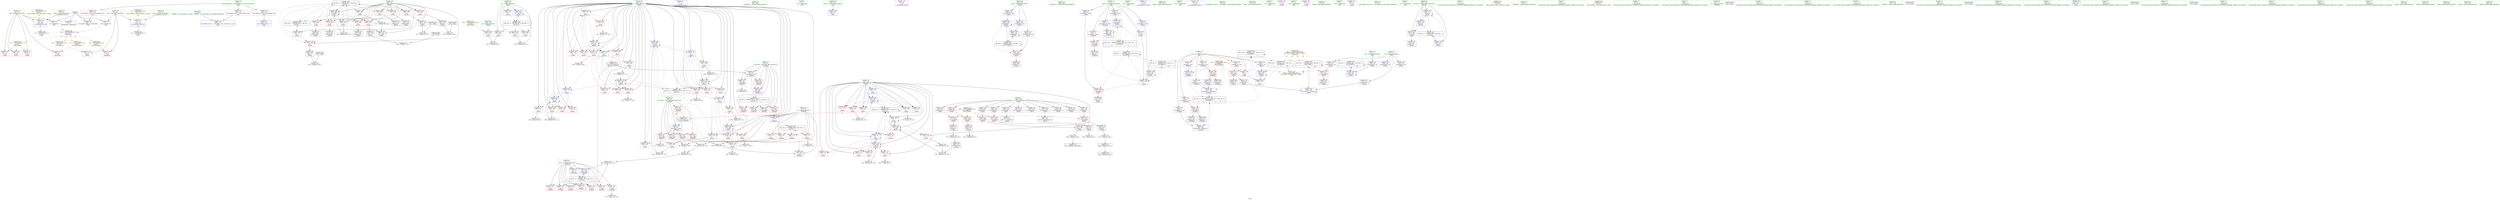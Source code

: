 digraph "SVFG" {
	label="SVFG";

	Node0x5637931618a0 [shape=record,color=grey,label="{NodeID: 0\nNullPtr}"];
	Node0x5637931618a0 -> Node0x56379317dbf0[style=solid];
	Node0x5637931618a0 -> Node0x563793181290[style=solid];
	Node0x5637931618a0 -> Node0x563793181390[style=solid];
	Node0x5637931618a0 -> Node0x563793181690[style=solid];
	Node0x563793192ad0 [shape=record,color=grey,label="{NodeID: 360\n312 = cmp(309, 311, )\n}"];
	Node0x56379318bc80 [shape=record,color=blue,label="{NodeID: 277\n160\<--440\nw\<--inc119\n_Z4initv\n}"];
	Node0x56379318bc80 -> Node0x5637931ac2c0[style=dashed];
	Node0x56379317f960 [shape=record,color=red,label="{NodeID: 194\n288\<--156\n\<--j\n_Z4initv\n}"];
	Node0x56379317cb30 [shape=record,color=purple,label="{NodeID: 111\n41\<--17\n\<--.str\n__cxx_global_var_init\n}"];
	Node0x563793168650 [shape=record,color=green,label="{NodeID: 28\n14\<--16\nfin\<--fin_field_insensitive\nGlob }"];
	Node0x563793168650 -> Node0x563793182820[style=solid];
	Node0x563793168650 -> Node0x5637931828f0[style=solid];
	Node0x563793168650 -> Node0x5637931829c0[style=solid];
	Node0x563793168650 -> Node0x563793182a90[style=solid];
	Node0x563793168650 -> Node0x563793181290[style=solid];
	Node0x563793168650 -> Node0x563793189690[style=solid];
	Node0x563793181020 [shape=record,color=red,label="{NodeID: 222\n377\<--376\n\<--arrayidx87\n_Z4initv\n}"];
	Node0x563793181020 -> Node0x56379317f070[style=solid];
	Node0x563793182b60 [shape=record,color=red,label="{NodeID: 139\n431\<--21\n\<--fout\n_Z4initv\n}"];
	Node0x56379317d620 [shape=record,color=green,label="{NodeID: 56\n461\<--462\n_Z4workv\<--_Z4workv_field_insensitive\n}"];
	Node0x563793190250 [shape=record,color=grey,label="{NodeID: 333\n99 = Binary(97, 98, )\n}"];
	Node0x563793190250 -> Node0x563793190b50[style=solid];
	Node0x56379318a690 [shape=record,color=blue,label="{NodeID: 250\n156\<--171\nj\<--\n_Z4initv\n}"];
	Node0x56379318a690 -> Node0x563793184d80[style=dashed];
	Node0x56379318a690 -> Node0x563793184e50[style=dashed];
	Node0x56379318a690 -> Node0x563793184f20[style=dashed];
	Node0x56379318a690 -> Node0x563793184ff0[style=dashed];
	Node0x56379318a690 -> Node0x5637931850c0[style=dashed];
	Node0x56379318a690 -> Node0x56379318a830[style=dashed];
	Node0x56379318a690 -> Node0x56379318a900[style=dashed];
	Node0x563793184220 [shape=record,color=red,label="{NodeID: 167\n176\<--154\n\<--i\n_Z4initv\n}"];
	Node0x56379317ee00 [shape=record,color=black,label="{NodeID: 84\n364\<--363\nidxprom80\<--\n_Z4initv\n}"];
	Node0x563793166310 [shape=record,color=green,label="{NodeID: 1\n17\<--1\n.str\<--dummyObj\nGlob }"];
	Node0x563793192c50 [shape=record,color=grey,label="{NodeID: 361\n354 = cmp(351, 353, )\n}"];
	Node0x56379318bd50 [shape=record,color=blue,label="{NodeID: 278\n480\<--297\nretval\<--\nmain\n}"];
	Node0x56379317fa30 [shape=record,color=red,label="{NodeID: 195\n292\<--156\n\<--j\n_Z4initv\n}"];
	Node0x56379317fa30 -> Node0x5637931906d0[style=solid];
	Node0x56379317cc00 [shape=record,color=purple,label="{NodeID: 112\n42\<--19\n\<--.str.1\n__cxx_global_var_init\n}"];
	Node0x563793168750 [shape=record,color=green,label="{NodeID: 29\n21\<--22\nfout\<--fout_field_insensitive\nGlob }"];
	Node0x563793168750 -> Node0x563793182b60[style=solid];
	Node0x563793168750 -> Node0x563793182c30[style=solid];
	Node0x563793168750 -> Node0x563793181390[style=solid];
	Node0x563793168750 -> Node0x563793189720[style=solid];
	Node0x5637931810f0 [shape=record,color=red,label="{NodeID: 223\n405\<--404\n\<--arrayidx100\n_Z4initv\n}"];
	Node0x5637931810f0 -> Node0x56379317f210[style=solid];
	Node0x563793182c30 [shape=record,color=red,label="{NodeID: 140\n472\<--21\n\<--fout\n_Z6outputv\n}"];
	Node0x56379317d720 [shape=record,color=green,label="{NodeID: 57\n465\<--466\n_Z6outputv\<--_Z6outputv_field_insensitive\n}"];
	Node0x5637931903d0 [shape=record,color=grey,label="{NodeID: 334\n381 = Binary(373, 380, )\n}"];
	Node0x5637931903d0 -> Node0x56379318b460[style=solid];
	Node0x56379318a760 [shape=record,color=blue,label="{NodeID: 251\n214\<--119\narrayidx9\<--\n_Z4initv\n|{<s0>5|<s1>5|<s2>5}}"];
	Node0x56379318a760:s0 -> Node0x563793183ee0[style=dashed,color=red];
	Node0x56379318a760:s1 -> Node0x563793189f40[style=dashed,color=red];
	Node0x56379318a760:s2 -> Node0x5637931aa9c0[style=dashed,color=red];
	Node0x5637931842f0 [shape=record,color=red,label="{NodeID: 168\n217\<--154\n\<--i\n_Z4initv\n|{<s0>5}}"];
	Node0x5637931842f0:s0 -> Node0x5637931cbd40[style=solid,color=red];
	Node0x56379317eed0 [shape=record,color=black,label="{NodeID: 85\n367\<--366\nconv82\<--\n_Z4initv\n}"];
	Node0x56379317eed0 -> Node0x563793191d50[style=solid];
	Node0x5637931663a0 [shape=record,color=green,label="{NodeID: 2\n19\<--1\n.str.1\<--dummyObj\nGlob }"];
	Node0x563793192dd0 [shape=record,color=grey,label="{NodeID: 362\n345 = cmp(342, 344, )\n}"];
	Node0x56379317fb00 [shape=record,color=red,label="{NodeID: 196\n394\<--156\n\<--j\n_Z4initv\n}"];
	Node0x56379317fb00 -> Node0x563793190fd0[style=solid];
	Node0x56379317ccd0 [shape=record,color=purple,label="{NodeID: 113\n55\<--23\n\<--.str.3\n__cxx_global_var_init.2\n}"];
	Node0x563793168850 [shape=record,color=green,label="{NodeID: 30\n33\<--37\nllvm.global_ctors\<--llvm.global_ctors_field_insensitive\nGlob }"];
	Node0x563793168850 -> Node0x5637931819c0[style=solid];
	Node0x563793168850 -> Node0x563793181ac0[style=solid];
	Node0x563793168850 -> Node0x563793181bc0[style=solid];
	Node0x5637931811c0 [shape=record,color=red,label="{NodeID: 224\n412\<--411\n\<--arrayidx104\n_Z4initv\n}"];
	Node0x5637931811c0 -> Node0x56379317f2e0[style=solid];
	Node0x563793182d00 [shape=record,color=red,label="{NodeID: 141\n84\<--66\n\<--num.addr\n_Z5diguill\n}"];
	Node0x563793182d00 -> Node0x5637931921d0[style=solid];
	Node0x56379317d820 [shape=record,color=green,label="{NodeID: 58\n470\<--471\nfclose\<--fclose_field_insensitive\n}"];
	Node0x563793190550 [shape=record,color=grey,label="{NodeID: 335\n379 = Binary(378, 320, )\n}"];
	Node0x563793190550 -> Node0x56379317f140[style=solid];
	Node0x56379318a830 [shape=record,color=blue,label="{NodeID: 252\n156\<--222\nj\<--inc11\n_Z4initv\n}"];
	Node0x56379318a830 -> Node0x563793184d80[style=dashed];
	Node0x56379318a830 -> Node0x563793184e50[style=dashed];
	Node0x56379318a830 -> Node0x563793184f20[style=dashed];
	Node0x56379318a830 -> Node0x563793184ff0[style=dashed];
	Node0x56379318a830 -> Node0x5637931850c0[style=dashed];
	Node0x56379318a830 -> Node0x56379318a830[style=dashed];
	Node0x56379318a830 -> Node0x56379318a900[style=dashed];
	Node0x5637931843c0 [shape=record,color=red,label="{NodeID: 169\n234\<--154\n\<--i\n_Z4initv\n}"];
	Node0x56379317efa0 [shape=record,color=black,label="{NodeID: 86\n375\<--374\nidxprom86\<--\n_Z4initv\n}"];
	Node0x563793167330 [shape=record,color=green,label="{NodeID: 3\n23\<--1\n.str.3\<--dummyObj\nGlob }"];
	Node0x56379317fbd0 [shape=record,color=red,label="{NodeID: 197\n410\<--156\n\<--j\n_Z4initv\n}"];
	Node0x56379317cda0 [shape=record,color=purple,label="{NodeID: 114\n56\<--25\n\<--.str.4\n__cxx_global_var_init.2\n}"];
	Node0x563793168950 [shape=record,color=green,label="{NodeID: 31\n38\<--39\n__cxx_global_var_init\<--__cxx_global_var_init_field_insensitive\n}"];
	Node0x563793181290 [shape=record,color=blue, style = dotted,label="{NodeID: 225\n14\<--3\nfin\<--dummyVal\nGlob }"];
	Node0x563793181290 -> Node0x5637931b1440[style=dashed];
	Node0x563793182dd0 [shape=record,color=red,label="{NodeID: 142\n88\<--66\n\<--num.addr\n_Z5diguill\n}"];
	Node0x563793182dd0 -> Node0x563793189a60[style=solid];
	Node0x56379317d920 [shape=record,color=green,label="{NodeID: 59\n477\<--478\nmain\<--main_field_insensitive\n}"];
	Node0x5637931906d0 [shape=record,color=grey,label="{NodeID: 336\n293 = Binary(292, 114, )\n}"];
	Node0x5637931906d0 -> Node0x56379318b120[style=solid];
	Node0x56379318a900 [shape=record,color=blue,label="{NodeID: 253\n156\<--114\nj\<--\n_Z4initv\n}"];
	Node0x56379318a900 -> Node0x563793185190[style=dashed];
	Node0x56379318a900 -> Node0x563793185260[style=dashed];
	Node0x56379318a900 -> Node0x563793185330[style=dashed];
	Node0x56379318a900 -> Node0x563793185400[style=dashed];
	Node0x56379318a900 -> Node0x56379318a1b0[style=dashed];
	Node0x56379318a900 -> Node0x56379318aaa0[style=dashed];
	Node0x56379318a900 -> Node0x5637931abdc0[style=dashed];
	Node0x563793184490 [shape=record,color=red,label="{NodeID: 170\n246\<--154\n\<--i\n_Z4initv\n}"];
	Node0x563793184490 -> Node0x56379318fdd0[style=solid];
	Node0x56379317f070 [shape=record,color=black,label="{NodeID: 87\n378\<--377\nconv88\<--\n_Z4initv\n}"];
	Node0x56379317f070 -> Node0x563793190550[style=solid];
	Node0x5637931673f0 [shape=record,color=green,label="{NodeID: 4\n25\<--1\n.str.4\<--dummyObj\nGlob }"];
	Node0x56379317fca0 [shape=record,color=red,label="{NodeID: 198\n427\<--156\n\<--j\n_Z4initv\n}"];
	Node0x56379317fca0 -> Node0x56379318f350[style=solid];
	Node0x56379317ce70 [shape=record,color=purple,label="{NodeID: 115\n177\<--27\n\<--.str.5\n_Z4initv\n}"];
	Node0x563793168a50 [shape=record,color=green,label="{NodeID: 32\n43\<--44\ncall\<--call_field_insensitive\n__cxx_global_var_init\n}"];
	Node0x563793168a50 -> Node0x563793189690[style=solid];
	Node0x563793181390 [shape=record,color=blue, style = dotted,label="{NodeID: 226\n21\<--3\nfout\<--dummyVal\nGlob }"];
	Node0x563793181390 -> Node0x5637931b1440[style=dashed];
	Node0x563793182ea0 [shape=record,color=red,label="{NodeID: 143\n91\<--66\n\<--num.addr\n_Z5diguill\n}"];
	Node0x563793182ea0 -> Node0x563793189b30[style=solid];
	Node0x56379317da20 [shape=record,color=green,label="{NodeID: 60\n480\<--481\nretval\<--retval_field_insensitive\nmain\n}"];
	Node0x56379317da20 -> Node0x56379318bd50[style=solid];
	Node0x5637931b0c80 [shape=record,color=yellow,style=double,label="{NodeID: 420\n38V_1 = ENCHI(MR_38V_0)\npts\{1630000 \}\nFun[_Z4initv]}"];
	Node0x5637931b0c80 -> Node0x563793180ce0[style=dashed];
	Node0x5637931b0c80 -> Node0x563793180db0[style=dashed];
	Node0x5637931b0c80 -> Node0x563793180e80[style=dashed];
	Node0x5637931b0c80 -> Node0x563793180f50[style=dashed];
	Node0x5637931b0c80 -> Node0x563793181020[style=dashed];
	Node0x563793190850 [shape=record,color=grey,label="{NodeID: 337\n109 = Binary(108, 107, )\n}"];
	Node0x563793190850 -> Node0x563793189cd0[style=solid];
	Node0x56379318a9d0 [shape=record,color=blue,label="{NodeID: 254\n237\<--238\narrayidx19\<--frombool\n_Z4initv\n}"];
	Node0x56379318a9d0 -> Node0x56379318a9d0[style=dashed];
	Node0x56379318a9d0 -> Node0x5637931a52c0[style=dashed];
	Node0x563793184560 [shape=record,color=red,label="{NodeID: 171\n372\<--154\n\<--i\n_Z4initv\n}"];
	Node0x563793184560 -> Node0x563793190e50[style=solid];
	Node0x56379317f140 [shape=record,color=black,label="{NodeID: 88\n380\<--379\nconv89\<--sub\n_Z4initv\n}"];
	Node0x56379317f140 -> Node0x5637931903d0[style=solid];
	Node0x563793167b50 [shape=record,color=green,label="{NodeID: 5\n27\<--1\n.str.5\<--dummyObj\nGlob }"];
	Node0x56379317fd70 [shape=record,color=red,label="{NodeID: 199\n433\<--156\n\<--j\n_Z4initv\n}"];
	Node0x563793181820 [shape=record,color=purple,label="{NodeID: 116\n251\<--29\n\<--.str.6\n_Z4initv\n}"];
	Node0x563793168b20 [shape=record,color=green,label="{NodeID: 33\n45\<--46\nfopen\<--fopen_field_insensitive\n}"];
	Node0x563793181490 [shape=record,color=blue,label="{NodeID: 227\n492\<--34\nllvm.global_ctors_0\<--\nGlob }"];
	Node0x563793182f70 [shape=record,color=red,label="{NodeID: 144\n116\<--66\n\<--num.addr\n_Z5diguill\n}"];
	Node0x56379317daf0 [shape=record,color=green,label="{NodeID: 61\n35\<--487\n_GLOBAL__sub_I_newman_0_1.cpp\<--_GLOBAL__sub_I_newman_0_1.cpp_field_insensitive\n}"];
	Node0x56379317daf0 -> Node0x563793181590[style=solid];
	Node0x5637931909d0 [shape=record,color=grey,label="{NodeID: 338\n105 = Binary(104, 103, )\n}"];
	Node0x5637931909d0 -> Node0x563793189c00[style=solid];
	Node0x56379318aaa0 [shape=record,color=blue,label="{NodeID: 255\n156\<--242\nj\<--inc21\n_Z4initv\n}"];
	Node0x56379318aaa0 -> Node0x563793185190[style=dashed];
	Node0x56379318aaa0 -> Node0x563793185260[style=dashed];
	Node0x56379318aaa0 -> Node0x563793185330[style=dashed];
	Node0x56379318aaa0 -> Node0x563793185400[style=dashed];
	Node0x56379318aaa0 -> Node0x56379318a1b0[style=dashed];
	Node0x56379318aaa0 -> Node0x56379318aaa0[style=dashed];
	Node0x56379318aaa0 -> Node0x5637931abdc0[style=dashed];
	Node0x563793184630 [shape=record,color=red,label="{NodeID: 172\n387\<--154\n\<--i\n_Z4initv\n}"];
	Node0x56379317f210 [shape=record,color=black,label="{NodeID: 89\n406\<--405\ntobool101\<--\n_Z4initv\n}"];
	Node0x563793167c10 [shape=record,color=green,label="{NodeID: 6\n29\<--1\n.str.6\<--dummyObj\nGlob }"];
	Node0x56379319fdc0 [shape=record,color=black,label="{NodeID: 366\nMR_10V_3 = PHI(MR_10V_4, MR_10V_2, )\npts\{73 \}\n}"];
	Node0x56379319fdc0 -> Node0x5637931835f0[style=dashed];
	Node0x56379319fdc0 -> Node0x5637931836c0[style=dashed];
	Node0x56379319fdc0 -> Node0x563793183790[style=dashed];
	Node0x56379319fdc0 -> Node0x563793183860[style=dashed];
	Node0x56379319fdc0 -> Node0x563793189cd0[style=dashed];
	Node0x56379317fe40 [shape=record,color=red,label="{NodeID: 200\n264\<--158\n\<--k\n_Z4initv\n}"];
	Node0x56379317fe40 -> Node0x563793191bd0[style=solid];
	Node0x5637931818f0 [shape=record,color=purple,label="{NodeID: 117\n434\<--31\n\<--.str.7\n_Z4initv\n}"];
	Node0x563793168c20 [shape=record,color=green,label="{NodeID: 34\n52\<--53\n__cxx_global_var_init.2\<--__cxx_global_var_init.2_field_insensitive\n}"];
	Node0x5637931aa9c0 [shape=record,color=black,label="{NodeID: 394\nMR_14V_2 = PHI(MR_14V_4, MR_14V_1, MR_14V_1, )\npts\{60000 \}\n|{<s0>3|<s1>5}}"];
	Node0x5637931aa9c0:s0 -> Node0x5637931aa9c0[style=dashed,color=blue];
	Node0x5637931aa9c0:s1 -> Node0x563793186980[style=dashed,color=blue];
	Node0x563793181590 [shape=record,color=blue,label="{NodeID: 228\n493\<--35\nllvm.global_ctors_1\<--_GLOBAL__sub_I_newman_0_1.cpp\nGlob }"];
	Node0x563793183040 [shape=record,color=red,label="{NodeID: 145\n130\<--66\n\<--num.addr\n_Z5diguill\n}"];
	Node0x56379317dbf0 [shape=record,color=black,label="{NodeID: 62\n2\<--3\ndummyVal\<--dummyVal\n}"];
	Node0x5637931b0e40 [shape=record,color=yellow,style=double,label="{NodeID: 422\n2V_1 = ENCHI(MR_2V_0)\npts\{16 \}\nFun[_GLOBAL__sub_I_newman_0_1.cpp]|{<s0>19}}"];
	Node0x5637931b0e40:s0 -> Node0x563793189690[style=dashed,color=red];
	Node0x563793190b50 [shape=record,color=grey,label="{NodeID: 339\n103 = Binary(99, 102, )\n}"];
	Node0x563793190b50 -> Node0x5637931909d0[style=solid];
	Node0x56379318ab70 [shape=record,color=blue,label="{NodeID: 256\n154\<--247\ni\<--inc24\n_Z4initv\n}"];
	Node0x56379318ab70 -> Node0x563793184150[style=dashed];
	Node0x56379318ab70 -> Node0x563793184220[style=dashed];
	Node0x56379318ab70 -> Node0x5637931842f0[style=dashed];
	Node0x56379318ab70 -> Node0x5637931843c0[style=dashed];
	Node0x56379318ab70 -> Node0x563793184490[style=dashed];
	Node0x56379318ab70 -> Node0x56379318ab70[style=dashed];
	Node0x56379318ab70 -> Node0x5637931ab8c0[style=dashed];
	Node0x563793184700 [shape=record,color=red,label="{NodeID: 173\n400\<--154\n\<--i\n_Z4initv\n}"];
	Node0x563793184700 -> Node0x5637931912d0[style=solid];
	Node0x56379317f2e0 [shape=record,color=black,label="{NodeID: 90\n413\<--412\ntobool105\<--\n_Z4initv\n}"];
	Node0x563793167cd0 [shape=record,color=green,label="{NodeID: 7\n31\<--1\n.str.7\<--dummyObj\nGlob }"];
	Node0x5637931a02c0 [shape=record,color=black,label="{NodeID: 367\nMR_12V_3 = PHI(MR_12V_4, MR_12V_2, )\npts\{75 \}\n}"];
	Node0x5637931a02c0 -> Node0x563793183930[style=dashed];
	Node0x5637931a02c0 -> Node0x563793183a00[style=dashed];
	Node0x5637931a02c0 -> Node0x563793183ad0[style=dashed];
	Node0x5637931a02c0 -> Node0x563793183ba0[style=dashed];
	Node0x5637931a02c0 -> Node0x563793183c70[style=dashed];
	Node0x5637931a02c0 -> Node0x563793183d40[style=dashed];
	Node0x5637931a02c0 -> Node0x563793183e10[style=dashed];
	Node0x5637931a02c0 -> Node0x563793189c00[style=dashed];
	Node0x56379317ff10 [shape=record,color=red,label="{NodeID: 201\n263\<--160\n\<--w\n_Z4initv\n}"];
	Node0x56379317ff10 -> Node0x563793191bd0[style=solid];
	Node0x5637931819c0 [shape=record,color=purple,label="{NodeID: 118\n492\<--33\nllvm.global_ctors_0\<--llvm.global_ctors\nGlob }"];
	Node0x5637931819c0 -> Node0x563793181490[style=solid];
	Node0x563793168d20 [shape=record,color=green,label="{NodeID: 35\n57\<--58\ncall\<--call_field_insensitive\n__cxx_global_var_init.2\n}"];
	Node0x563793168d20 -> Node0x563793189720[style=solid];
	Node0x5637931aaec0 [shape=record,color=black,label="{NodeID: 395\nMR_16V_3 = PHI(MR_16V_6, MR_16V_2, MR_16V_4, )\npts\{90000 \}\n|{<s0>3|<s1>3|<s2>5}}"];
	Node0x5637931aaec0:s0 -> Node0x563793184080[style=dashed,color=blue];
	Node0x5637931aaec0:s1 -> Node0x56379318a010[style=dashed,color=blue];
	Node0x5637931aaec0:s2 -> Node0x5637931ae5c0[style=dashed,color=blue];
	Node0x563793181690 [shape=record,color=blue, style = dotted,label="{NodeID: 229\n494\<--3\nllvm.global_ctors_2\<--dummyVal\nGlob }"];
	Node0x563793183110 [shape=record,color=red,label="{NodeID: 146\n145\<--66\n\<--num.addr\n_Z5diguill\n}"];
	Node0x56379317dcf0 [shape=record,color=black,label="{NodeID: 63\n124\<--123\ntobool\<--\n_Z5diguill\n}"];
	Node0x5637931b0f50 [shape=record,color=yellow,style=double,label="{NodeID: 423\n4V_1 = ENCHI(MR_4V_0)\npts\{22 \}\nFun[_GLOBAL__sub_I_newman_0_1.cpp]|{<s0>20}}"];
	Node0x5637931b0f50:s0 -> Node0x563793189720[style=dashed,color=red];
	Node0x563793190cd0 [shape=record,color=grey,label="{NodeID: 340\n242 = Binary(241, 114, )\n}"];
	Node0x563793190cd0 -> Node0x56379318aaa0[style=solid];
	Node0x56379318ac40 [shape=record,color=blue,label="{NodeID: 257\n160\<--114\nw\<--\n_Z4initv\n}"];
	Node0x56379318ac40 -> Node0x5637931ac2c0[style=dashed];
	Node0x5637931847d0 [shape=record,color=red,label="{NodeID: 174\n403\<--154\n\<--i\n_Z4initv\n}"];
	Node0x56379317f3b0 [shape=record,color=black,label="{NodeID: 91\n423\<--422\ntobool111\<--\n_Z4initv\n}"];
	Node0x563793167d90 [shape=record,color=green,label="{NodeID: 8\n34\<--1\n\<--dummyObj\nCan only get source location for instruction, argument, global var or function.}"];
	Node0x5637931b3390 [shape=record,color=yellow,style=double,label="{NodeID: 451\nRETMU(4V_2)\npts\{22 \}\nFun[_GLOBAL__sub_I_newman_0_1.cpp]}"];
	Node0x56379317ffe0 [shape=record,color=red,label="{NodeID: 202\n432\<--160\n\<--w\n_Z4initv\n}"];
	Node0x563793181ac0 [shape=record,color=purple,label="{NodeID: 119\n493\<--33\nllvm.global_ctors_1\<--llvm.global_ctors\nGlob }"];
	Node0x563793181ac0 -> Node0x563793181590[style=solid];
	Node0x563793168df0 [shape=record,color=green,label="{NodeID: 36\n61\<--62\n_Z5diguill\<--_Z5diguill_field_insensitive\n}"];
	Node0x5637931b5250 [shape=record,color=yellow,style=double,label="{NodeID: 479\n48V_2 = CSCHI(MR_48V_1)\npts\{60000 90000 110000 130000 \}\nCS[]}"];
	Node0x563793189690 [shape=record,color=blue,label="{NodeID: 230\n14\<--43\nfin\<--call\n__cxx_global_var_init\n|{<s0>19}}"];
	Node0x563793189690:s0 -> Node0x5637931b5440[style=dashed,color=blue];
	Node0x5637931831e0 [shape=record,color=red,label="{NodeID: 147\n80\<--68\n\<--base.addr\n_Z5diguill\n}"];
	Node0x5637931831e0 -> Node0x563793192050[style=solid];
	Node0x56379317ddc0 [shape=record,color=black,label="{NodeID: 64\n129\<--128\ntobool10\<--\n_Z5diguill\n}"];
	Node0x563793190e50 [shape=record,color=grey,label="{NodeID: 341\n373 = Binary(372, 82, )\n}"];
	Node0x563793190e50 -> Node0x5637931903d0[style=solid];
	Node0x56379318ad10 [shape=record,color=blue,label="{NodeID: 258\n156\<--114\nj\<--\n_Z4initv\n}"];
	Node0x56379318ad10 -> Node0x5637931854d0[style=dashed];
	Node0x56379318ad10 -> Node0x5637931855a0[style=dashed];
	Node0x56379318ad10 -> Node0x56379317f7c0[style=dashed];
	Node0x56379318ad10 -> Node0x56379318aeb0[style=dashed];
	Node0x56379318ad10 -> Node0x56379318af80[style=dashed];
	Node0x5637931848a0 [shape=record,color=red,label="{NodeID: 175\n408\<--154\n\<--i\n_Z4initv\n}"];
	Node0x56379317f480 [shape=record,color=purple,label="{NodeID: 92\n122\<--4\narrayidx7\<--done\n_Z5diguill\n}"];
	Node0x56379317f480 -> Node0x563793183ee0[style=solid];
	Node0x563793160960 [shape=record,color=green,label="{NodeID: 9\n79\<--1\n\<--dummyObj\nCan only get source location for instruction, argument, global var or function.}"];
	Node0x5637931b34a0 [shape=record,color=yellow,style=double,label="{NodeID: 452\nRETMU(2V_2)\npts\{16 \}\nFun[_GLOBAL__sub_I_newman_0_1.cpp]}"];
	Node0x5637931a0cc0 [shape=record,color=black,label="{NodeID: 369\nMR_6V_4 = PHI(MR_6V_3, MR_6V_2, MR_6V_2, )\npts\{67 \}\n}"];
	Node0x5637931a0cc0 -> Node0x563793182ea0[style=dashed];
	Node0x5637931a0cc0 -> Node0x563793182f70[style=dashed];
	Node0x5637931a0cc0 -> Node0x563793183040[style=dashed];
	Node0x5637931a0cc0 -> Node0x563793183110[style=dashed];
	Node0x5637931800b0 [shape=record,color=red,label="{NodeID: 203\n439\<--160\n\<--w\n_Z4initv\n}"];
	Node0x5637931800b0 -> Node0x56379318f4d0[style=solid];
	Node0x563793181bc0 [shape=record,color=purple,label="{NodeID: 120\n494\<--33\nllvm.global_ctors_2\<--llvm.global_ctors\nGlob }"];
	Node0x563793181bc0 -> Node0x563793181690[style=solid];
	Node0x563793168ef0 [shape=record,color=green,label="{NodeID: 37\n66\<--67\nnum.addr\<--num.addr_field_insensitive\n_Z5diguill\n}"];
	Node0x563793168ef0 -> Node0x563793182d00[style=solid];
	Node0x563793168ef0 -> Node0x563793182dd0[style=solid];
	Node0x563793168ef0 -> Node0x563793182ea0[style=solid];
	Node0x563793168ef0 -> Node0x563793182f70[style=solid];
	Node0x563793168ef0 -> Node0x563793183040[style=solid];
	Node0x563793168ef0 -> Node0x563793183110[style=solid];
	Node0x563793168ef0 -> Node0x5637931897f0[style=solid];
	Node0x563793168ef0 -> Node0x563793189a60[style=solid];
	Node0x5637931b5440 [shape=record,color=yellow,style=double,label="{NodeID: 480\n2V_2 = CSCHI(MR_2V_1)\npts\{16 \}\nCS[]}"];
	Node0x5637931ab8c0 [shape=record,color=black,label="{NodeID: 397\nMR_20V_5 = PHI(MR_20V_14, MR_20V_3, )\npts\{155 \}\n}"];
	Node0x5637931ab8c0 -> Node0x56379318b390[style=dashed];
	Node0x5637931ab8c0 -> Node0x56379318b940[style=dashed];
	Node0x5637931ab8c0 -> Node0x5637931ab8c0[style=dashed];
	Node0x563793189720 [shape=record,color=blue,label="{NodeID: 231\n21\<--57\nfout\<--call\n__cxx_global_var_init.2\n|{<s0>20}}"];
	Node0x563793189720:s0 -> Node0x5637931b55a0[style=dashed,color=blue];
	Node0x5637931832b0 [shape=record,color=red,label="{NodeID: 148\n98\<--68\n\<--base.addr\n_Z5diguill\n}"];
	Node0x5637931832b0 -> Node0x563793190250[style=solid];
	Node0x56379317de90 [shape=record,color=black,label="{NodeID: 65\n132\<--128\nfrombool\<--\n_Z5diguill\n}"];
	Node0x56379317de90 -> Node0x563793189e70[style=solid];
	Node0x5637931b1140 [shape=record,color=yellow,style=double,label="{NodeID: 425\n2V_1 = ENCHI(MR_2V_0)\npts\{16 \}\nFun[_Z6outputv]}"];
	Node0x5637931b1140 -> Node0x563793182a90[style=dashed];
	Node0x563793190fd0 [shape=record,color=grey,label="{NodeID: 342\n395 = cmp(394, 185, )\n}"];
	Node0x56379318ade0 [shape=record,color=blue,label="{NodeID: 259\n276\<--119\narrayidx36\<--\n_Z4initv\n}"];
	Node0x56379318ade0 -> Node0x56379318ade0[style=dashed];
	Node0x56379318ade0 -> Node0x5637931ad1c0[style=dashed];
	Node0x563793184970 [shape=record,color=red,label="{NodeID: 176\n418\<--154\n\<--i\n_Z4initv\n}"];
	Node0x563793184970 -> Node0x56379318f650[style=solid];
	Node0x56379317f550 [shape=record,color=purple,label="{NodeID: 93\n136\<--4\narrayidx13\<--done\n_Z5diguill\n}"];
	Node0x56379317f550 -> Node0x563793189f40[style=solid];
	Node0x563793160a20 [shape=record,color=green,label="{NodeID: 10\n82\<--1\n\<--dummyObj\nCan only get source location for instruction, argument, global var or function.}"];
	Node0x563793180180 [shape=record,color=red,label="{NodeID: 204\n299\<--166\n\<--p\n_Z4initv\n}"];
	Node0x563793180180 -> Node0x56379317e5e0[style=solid];
	Node0x563793181cc0 [shape=record,color=purple,label="{NodeID: 121\n255\<--162\narraydecay\<--s\n_Z4initv\n}"];
	Node0x563793181cc0 -> Node0x56379317e370[style=solid];
	Node0x563793168fc0 [shape=record,color=green,label="{NodeID: 38\n68\<--69\nbase.addr\<--base.addr_field_insensitive\n_Z5diguill\n}"];
	Node0x563793168fc0 -> Node0x5637931831e0[style=solid];
	Node0x563793168fc0 -> Node0x5637931832b0[style=solid];
	Node0x563793168fc0 -> Node0x563793183380[style=solid];
	Node0x563793168fc0 -> Node0x563793183450[style=solid];
	Node0x563793168fc0 -> Node0x563793183520[style=solid];
	Node0x563793168fc0 -> Node0x5637931898c0[style=solid];
	Node0x5637931b55a0 [shape=record,color=yellow,style=double,label="{NodeID: 481\n4V_2 = CSCHI(MR_4V_1)\npts\{22 \}\nCS[]}"];
	Node0x5637931abdc0 [shape=record,color=black,label="{NodeID: 398\nMR_22V_12 = PHI(MR_22V_20, MR_22V_2, )\npts\{157 \}\n}"];
	Node0x5637931abdc0 -> Node0x56379318ad10[style=dashed];
	Node0x5637931897f0 [shape=record,color=blue,label="{NodeID: 232\n66\<--64\nnum.addr\<--num\n_Z5diguill\n}"];
	Node0x5637931897f0 -> Node0x563793182d00[style=dashed];
	Node0x5637931897f0 -> Node0x563793182dd0[style=dashed];
	Node0x5637931897f0 -> Node0x563793189a60[style=dashed];
	Node0x5637931897f0 -> Node0x5637931a0cc0[style=dashed];
	Node0x563793183380 [shape=record,color=red,label="{NodeID: 149\n101\<--68\n\<--base.addr\n_Z5diguill\n}"];
	Node0x563793183380 -> Node0x5637931900d0[style=solid];
	Node0x56379317df60 [shape=record,color=black,label="{NodeID: 66\n144\<--143\ntobool15\<--\n_Z5diguill\n}"];
	Node0x5637931b1250 [shape=record,color=yellow,style=double,label="{NodeID: 426\n4V_1 = ENCHI(MR_4V_0)\npts\{22 \}\nFun[_Z6outputv]}"];
	Node0x5637931b1250 -> Node0x563793182c30[style=dashed];
	Node0x563793191150 [shape=record,color=grey,label="{NodeID: 343\n206 = cmp(205, 185, )\n}"];
	Node0x56379318aeb0 [shape=record,color=blue,label="{NodeID: 260\n156\<--280\nj\<--inc38\n_Z4initv\n}"];
	Node0x56379318aeb0 -> Node0x5637931854d0[style=dashed];
	Node0x56379318aeb0 -> Node0x5637931855a0[style=dashed];
	Node0x56379318aeb0 -> Node0x56379317f7c0[style=dashed];
	Node0x56379318aeb0 -> Node0x56379318aeb0[style=dashed];
	Node0x56379318aeb0 -> Node0x56379318af80[style=dashed];
	Node0x563793184a40 [shape=record,color=red,label="{NodeID: 177\n183\<--156\n\<--j\n_Z4initv\n}"];
	Node0x563793184a40 -> Node0x563793191a50[style=solid];
	Node0x56379317f620 [shape=record,color=purple,label="{NodeID: 94\n192\<--4\narrayidx4\<--done\n_Z4initv\n}"];
	Node0x56379317f620 -> Node0x56379318a350[style=solid];
	Node0x563793160b20 [shape=record,color=green,label="{NodeID: 11\n86\<--1\n\<--dummyObj\nCan only get source location for instruction, argument, global var or function.}"];
	Node0x563793180250 [shape=record,color=red,label="{NodeID: 205\n308\<--166\n\<--p\n_Z4initv\n}"];
	Node0x563793180250 -> Node0x56379317e6b0[style=solid];
	Node0x563793181d90 [shape=record,color=purple,label="{NodeID: 122\n267\<--162\narraydecay31\<--s\n_Z4initv\n}"];
	Node0x563793181d90 -> Node0x56379317e440[style=solid];
	Node0x563793169090 [shape=record,color=green,label="{NodeID: 39\n70\<--71\ni\<--i_field_insensitive\n_Z5diguill\n}"];
	Node0x5637931cb1c0 [shape=record,color=black,label="{NodeID: 482\n435 = PHI()\n}"];
	Node0x5637931ac2c0 [shape=record,color=black,label="{NodeID: 399\nMR_26V_3 = PHI(MR_26V_4, MR_26V_2, )\npts\{161 \}\n}"];
	Node0x5637931ac2c0 -> Node0x56379317ff10[style=dashed];
	Node0x5637931ac2c0 -> Node0x56379317ffe0[style=dashed];
	Node0x5637931ac2c0 -> Node0x5637931800b0[style=dashed];
	Node0x5637931ac2c0 -> Node0x56379318bc80[style=dashed];
	Node0x5637931898c0 [shape=record,color=blue,label="{NodeID: 233\n68\<--65\nbase.addr\<--base\n_Z5diguill\n}"];
	Node0x5637931898c0 -> Node0x5637931831e0[style=dashed];
	Node0x5637931898c0 -> Node0x5637931832b0[style=dashed];
	Node0x5637931898c0 -> Node0x563793183380[style=dashed];
	Node0x5637931898c0 -> Node0x563793183450[style=dashed];
	Node0x5637931898c0 -> Node0x563793183520[style=dashed];
	Node0x563793183450 [shape=record,color=red,label="{NodeID: 150\n107\<--68\n\<--base.addr\n_Z5diguill\n}"];
	Node0x563793183450 -> Node0x563793190850[style=solid];
	Node0x56379317e030 [shape=record,color=black,label="{NodeID: 67\n147\<--143\nfrombool17\<--\n_Z5diguill\n}"];
	Node0x56379317e030 -> Node0x56379318a010[style=solid];
	Node0x5637931912d0 [shape=record,color=grey,label="{NodeID: 344\n401 = cmp(400, 82, )\n}"];
	Node0x56379318af80 [shape=record,color=blue,label="{NodeID: 261\n156\<--171\nj\<--\n_Z4initv\n}"];
	Node0x56379318af80 -> Node0x56379317f890[style=dashed];
	Node0x56379318af80 -> Node0x56379317f960[style=dashed];
	Node0x56379318af80 -> Node0x56379317fa30[style=dashed];
	Node0x56379318af80 -> Node0x56379318b120[style=dashed];
	Node0x56379318af80 -> Node0x56379318b7a0[style=dashed];
	Node0x563793184b10 [shape=record,color=red,label="{NodeID: 178\n187\<--156\n\<--j\n_Z4initv\n}"];
	Node0x56379317f6f0 [shape=record,color=purple,label="{NodeID: 95\n201\<--4\n\<--done\n_Z4initv\n}"];
	Node0x56379317f6f0 -> Node0x56379318a5c0[style=solid];
	Node0x563793169d00 [shape=record,color=green,label="{NodeID: 12\n114\<--1\n\<--dummyObj\nCan only get source location for instruction, argument, global var or function.}"];
	Node0x563793180320 [shape=record,color=red,label="{NodeID: 206\n314\<--166\n\<--p\n_Z4initv\n}"];
	Node0x563793180320 -> Node0x56379317e780[style=solid];
	Node0x563793181e60 [shape=record,color=purple,label="{NodeID: 123\n301\<--162\narraydecay47\<--s\n_Z4initv\n}"];
	Node0x563793169160 [shape=record,color=green,label="{NodeID: 40\n72\<--73\nj\<--j_field_insensitive\n_Z5diguill\n}"];
	Node0x563793169160 -> Node0x5637931835f0[style=solid];
	Node0x563793169160 -> Node0x5637931836c0[style=solid];
	Node0x563793169160 -> Node0x563793183790[style=solid];
	Node0x563793169160 -> Node0x563793183860[style=solid];
	Node0x563793169160 -> Node0x563793189b30[style=solid];
	Node0x563793169160 -> Node0x563793189cd0[style=solid];
	Node0x5637931cb2c0 [shape=record,color=black,label="{NodeID: 483\n302 = PHI()\n}"];
	Node0x5637931cb2c0 -> Node0x563793192950[style=solid];
	Node0x5637931ac7c0 [shape=record,color=black,label="{NodeID: 400\nMR_28V_2 = PHI(MR_28V_9, MR_28V_1, )\npts\{167 \}\n}"];
	Node0x5637931ac7c0 -> Node0x56379318b1f0[style=dashed];
	Node0x563793189990 [shape=record,color=blue,label="{NodeID: 234\n74\<--79\nnow\<--\n_Z5diguill\n}"];
	Node0x563793189990 -> Node0x5637931a02c0[style=dashed];
	Node0x563793183520 [shape=record,color=red,label="{NodeID: 151\n139\<--68\n\<--base.addr\n_Z5diguill\n|{<s0>3}}"];
	Node0x563793183520:s0 -> Node0x5637931cbd40[style=solid,color=red];
	Node0x56379317e100 [shape=record,color=black,label="{NodeID: 68\n211\<--210\ntobool\<--\n_Z4initv\n}"];
	Node0x5637931b1440 [shape=record,color=yellow,style=double,label="{NodeID: 428\n46V_1 = ENCHI(MR_46V_0)\npts\{16 22 \}\nFun[main]|{<s0>16|<s1>16|<s2>18|<s3>18}}"];
	Node0x5637931b1440:s0 -> Node0x5637931aefc0[style=dashed,color=red];
	Node0x5637931b1440:s1 -> Node0x5637931afae0[style=dashed,color=red];
	Node0x5637931b1440:s2 -> Node0x5637931b1140[style=dashed,color=red];
	Node0x5637931b1440:s3 -> Node0x5637931b1250[style=dashed,color=red];
	Node0x563793191450 [shape=record,color=grey,label="{NodeID: 345\n327 = cmp(326, 328, )\n}"];
	Node0x563793191450 -> Node0x56379318e7d0[style=solid];
	Node0x56379318b050 [shape=record,color=blue,label="{NodeID: 262\n289\<--190\narrayidx43\<--\n_Z4initv\n}"];
	Node0x56379318b050 -> Node0x5637931810f0[style=dashed];
	Node0x56379318b050 -> Node0x56379318b050[style=dashed];
	Node0x56379318b050 -> Node0x56379318b600[style=dashed];
	Node0x56379318b050 -> Node0x5637931ad6c0[style=dashed];
	Node0x563793184be0 [shape=record,color=red,label="{NodeID: 179\n191\<--156\n\<--j\n_Z4initv\n}"];
	Node0x56379317bf00 [shape=record,color=purple,label="{NodeID: 96\n209\<--4\narrayidx8\<--done\n_Z4initv\n}"];
	Node0x56379317bf00 -> Node0x563793180b40[style=solid];
	Node0x563793169e00 [shape=record,color=green,label="{NodeID: 13\n119\<--1\n\<--dummyObj\nCan only get source location for instruction, argument, global var or function.}"];
	Node0x5637931803f0 [shape=record,color=red,label="{NodeID: 207\n322\<--166\n\<--p\n_Z4initv\n}"];
	Node0x5637931803f0 -> Node0x56379317e920[style=solid];
	Node0x563793181f30 [shape=record,color=purple,label="{NodeID: 124\n310\<--162\narraydecay52\<--s\n_Z4initv\n}"];
	Node0x563793169230 [shape=record,color=green,label="{NodeID: 41\n74\<--75\nnow\<--now_field_insensitive\n_Z5diguill\n}"];
	Node0x563793169230 -> Node0x563793183930[style=solid];
	Node0x563793169230 -> Node0x563793183a00[style=solid];
	Node0x563793169230 -> Node0x563793183ad0[style=solid];
	Node0x563793169230 -> Node0x563793183ba0[style=solid];
	Node0x563793169230 -> Node0x563793183c70[style=solid];
	Node0x563793169230 -> Node0x563793183d40[style=solid];
	Node0x563793169230 -> Node0x563793183e10[style=solid];
	Node0x563793169230 -> Node0x563793189990[style=solid];
	Node0x563793169230 -> Node0x563793189c00[style=solid];
	Node0x5637931cb420 [shape=record,color=black,label="{NodeID: 484\n311 = PHI()\n}"];
	Node0x5637931cb420 -> Node0x563793192ad0[style=solid];
	Node0x5637931accc0 [shape=record,color=black,label="{NodeID: 401\nMR_30V_2 = PHI(MR_30V_8, MR_30V_1, )\npts\{169 \}\n}"];
	Node0x5637931accc0 -> Node0x56379318b6d0[style=dashed];
	Node0x563793189a60 [shape=record,color=blue,label="{NodeID: 235\n66\<--88\nnum.addr\<--\n_Z5diguill\n}"];
	Node0x563793189a60 -> Node0x5637931a0cc0[style=dashed];
	Node0x5637931835f0 [shape=record,color=red,label="{NodeID: 152\n94\<--72\n\<--j\n_Z5diguill\n}"];
	Node0x5637931835f0 -> Node0x5637931924d0[style=solid];
	Node0x56379317e1d0 [shape=record,color=black,label="{NodeID: 69\n233\<--232\ntobool17\<--\n_Z4initv\n}"];
	Node0x5637931b1520 [shape=record,color=yellow,style=double,label="{NodeID: 429\n48V_1 = ENCHI(MR_48V_0)\npts\{60000 90000 110000 130000 \}\nFun[main]|{<s0>16|<s1>16|<s2>16|<s3>16}}"];
	Node0x5637931b1520:s0 -> Node0x5637931a48c0[style=dashed,color=red];
	Node0x5637931b1520:s1 -> Node0x5637931a4dc0[style=dashed,color=red];
	Node0x5637931b1520:s2 -> Node0x5637931a52c0[style=dashed,color=red];
	Node0x5637931b1520:s3 -> Node0x5637931ad1c0[style=dashed,color=red];
	Node0x5637931915d0 [shape=record,color=grey,label="{NodeID: 346\n228 = cmp(227, 185, )\n}"];
	Node0x56379318b120 [shape=record,color=blue,label="{NodeID: 263\n156\<--293\nj\<--inc45\n_Z4initv\n}"];
	Node0x56379318b120 -> Node0x56379317f890[style=dashed];
	Node0x56379318b120 -> Node0x56379317f960[style=dashed];
	Node0x56379318b120 -> Node0x56379317fa30[style=dashed];
	Node0x56379318b120 -> Node0x56379318b120[style=dashed];
	Node0x56379318b120 -> Node0x56379318b7a0[style=dashed];
	Node0x563793184cb0 [shape=record,color=red,label="{NodeID: 180\n195\<--156\n\<--j\n_Z4initv\n}"];
	Node0x563793184cb0 -> Node0x56379318f7d0[style=solid];
	Node0x56379317bfd0 [shape=record,color=purple,label="{NodeID: 97\n214\<--4\narrayidx9\<--done\n_Z4initv\n}"];
	Node0x56379317bfd0 -> Node0x56379318a760[style=solid];
	Node0x563793169f00 [shape=record,color=green,label="{NodeID: 14\n171\<--1\n\<--dummyObj\nCan only get source location for instruction, argument, global var or function.}"];
	Node0x5637931804c0 [shape=record,color=red,label="{NodeID: 208\n336\<--166\n\<--p\n_Z4initv\n}"];
	Node0x5637931804c0 -> Node0x56379318f950[style=solid];
	Node0x563793182000 [shape=record,color=purple,label="{NodeID: 125\n316\<--162\narrayidx55\<--s\n_Z4initv\n}"];
	Node0x563793182000 -> Node0x563793180ce0[style=solid];
	Node0x563793169300 [shape=record,color=green,label="{NodeID: 42\n151\<--152\n_Z4initv\<--_Z4initv_field_insensitive\n}"];
	Node0x5637931cb520 [shape=record,color=black,label="{NodeID: 485\n178 = PHI()\n}"];
	Node0x5637931ad1c0 [shape=record,color=black,label="{NodeID: 402\nMR_36V_2 = PHI(MR_36V_3, MR_36V_1, )\npts\{130000 \}\n|{|<s2>16}}"];
	Node0x5637931ad1c0 -> Node0x56379318ade0[style=dashed];
	Node0x5637931ad1c0 -> Node0x5637931ad1c0[style=dashed];
	Node0x5637931ad1c0:s2 -> Node0x5637931b5250[style=dashed,color=blue];
	Node0x563793189b30 [shape=record,color=blue,label="{NodeID: 236\n72\<--91\nj\<--\n_Z5diguill\n}"];
	Node0x563793189b30 -> Node0x56379319fdc0[style=dashed];
	Node0x5637931836c0 [shape=record,color=red,label="{NodeID: 153\n97\<--72\n\<--j\n_Z5diguill\n}"];
	Node0x5637931836c0 -> Node0x563793190250[style=solid];
	Node0x56379317e2a0 [shape=record,color=black,label="{NodeID: 70\n238\<--232\nfrombool\<--\n_Z4initv\n}"];
	Node0x56379317e2a0 -> Node0x56379318a9d0[style=solid];
	Node0x563793191750 [shape=record,color=grey,label="{NodeID: 347\n319 = cmp(318, 320, )\n}"];
	Node0x56379318b1f0 [shape=record,color=blue,label="{NodeID: 264\n166\<--297\np\<--\n_Z4initv\n}"];
	Node0x56379318b1f0 -> Node0x563793180180[style=dashed];
	Node0x56379318b1f0 -> Node0x5637931ac7c0[style=dashed];
	Node0x56379318b1f0 -> Node0x5637931aeac0[style=dashed];
	Node0x563793184d80 [shape=record,color=red,label="{NodeID: 181\n205\<--156\n\<--j\n_Z4initv\n}"];
	Node0x563793184d80 -> Node0x563793191150[style=solid];
	Node0x56379317c0a0 [shape=record,color=purple,label="{NodeID: 98\n117\<--7\narrayidx\<--yes\n_Z5diguill\n}"];
	Node0x56379317c0a0 -> Node0x563793189da0[style=solid];
	Node0x56379316a000 [shape=record,color=green,label="{NodeID: 15\n185\<--1\n\<--dummyObj\nCan only get source location for instruction, argument, global var or function.}"];
	Node0x563793180590 [shape=record,color=red,label="{NodeID: 209\n341\<--166\n\<--p\n_Z4initv\n}"];
	Node0x563793180590 -> Node0x56379317eac0[style=solid];
	Node0x5637931820d0 [shape=record,color=purple,label="{NodeID: 126\n324\<--162\narrayidx59\<--s\n_Z4initv\n}"];
	Node0x5637931820d0 -> Node0x563793180db0[style=solid];
	Node0x563793169400 [shape=record,color=green,label="{NodeID: 43\n154\<--155\ni\<--i_field_insensitive\n_Z4initv\n}"];
	Node0x563793169400 -> Node0x563793184150[style=solid];
	Node0x563793169400 -> Node0x563793184220[style=solid];
	Node0x563793169400 -> Node0x5637931842f0[style=solid];
	Node0x563793169400 -> Node0x5637931843c0[style=solid];
	Node0x563793169400 -> Node0x563793184490[style=solid];
	Node0x563793169400 -> Node0x563793184560[style=solid];
	Node0x563793169400 -> Node0x563793184630[style=solid];
	Node0x563793169400 -> Node0x563793184700[style=solid];
	Node0x563793169400 -> Node0x5637931847d0[style=solid];
	Node0x563793169400 -> Node0x5637931848a0[style=solid];
	Node0x563793169400 -> Node0x563793184970[style=solid];
	Node0x563793169400 -> Node0x56379318a0e0[style=solid];
	Node0x563793169400 -> Node0x56379318ab70[style=solid];
	Node0x563793169400 -> Node0x56379318b390[style=solid];
	Node0x563793169400 -> Node0x56379318b460[style=solid];
	Node0x563793169400 -> Node0x56379318b940[style=solid];
	Node0x563793169400 -> Node0x56379318bae0[style=solid];
	Node0x5637931cb5f0 [shape=record,color=black,label="{NodeID: 486\n252 = PHI()\n}"];
	Node0x5637931ad6c0 [shape=record,color=black,label="{NodeID: 403\nMR_40V_2 = PHI(MR_40V_5, MR_40V_1, )\npts\{1650000 \}\n}"];
	Node0x5637931ad6c0 -> Node0x5637931810f0[style=dashed];
	Node0x5637931ad6c0 -> Node0x56379318b050[style=dashed];
	Node0x5637931ad6c0 -> Node0x56379318b600[style=dashed];
	Node0x5637931ad6c0 -> Node0x5637931ad6c0[style=dashed];
	Node0x56379318e230 [shape=record,color=black,label="{NodeID: 320\n333 = PHI(334, 330, )\n}"];
	Node0x563793189c00 [shape=record,color=blue,label="{NodeID: 237\n74\<--105\nnow\<--add\n_Z5diguill\n}"];
	Node0x563793189c00 -> Node0x5637931a02c0[style=dashed];
	Node0x563793183790 [shape=record,color=red,label="{NodeID: 154\n100\<--72\n\<--j\n_Z5diguill\n}"];
	Node0x563793183790 -> Node0x5637931900d0[style=solid];
	Node0x56379317e370 [shape=record,color=black,label="{NodeID: 71\n257\<--255\ncall27\<--arraydecay\n_Z4initv\n}"];
	Node0x5637931918d0 [shape=record,color=grey,label="{NodeID: 348\n113 = cmp(112, 114, )\n}"];
	Node0x56379318b2c0 [shape=record,color=blue,label="{NodeID: 265\n166\<--337\np\<--inc63\n_Z4initv\n}"];
	Node0x56379318b2c0 -> Node0x5637931aeac0[style=dashed];
	Node0x563793184e50 [shape=record,color=red,label="{NodeID: 182\n208\<--156\n\<--j\n_Z4initv\n}"];
	Node0x56379317c170 [shape=record,color=purple,label="{NodeID: 99\n127\<--7\narrayidx9\<--yes\n_Z5diguill\n}"];
	Node0x56379317c170 -> Node0x563793183fb0[style=solid];
	Node0x5637931669a0 [shape=record,color=green,label="{NodeID: 16\n190\<--1\n\<--dummyObj\nCan only get source location for instruction, argument, global var or function.}"];
	Node0x563793180660 [shape=record,color=red,label="{NodeID: 210\n350\<--166\n\<--p\n_Z4initv\n}"];
	Node0x563793180660 -> Node0x56379317eb90[style=solid];
	Node0x5637931821a0 [shape=record,color=purple,label="{NodeID: 127\n343\<--162\narraydecay65\<--s\n_Z4initv\n}"];
	Node0x5637931694d0 [shape=record,color=green,label="{NodeID: 44\n156\<--157\nj\<--j_field_insensitive\n_Z4initv\n}"];
	Node0x5637931694d0 -> Node0x563793184a40[style=solid];
	Node0x5637931694d0 -> Node0x563793184b10[style=solid];
	Node0x5637931694d0 -> Node0x563793184be0[style=solid];
	Node0x5637931694d0 -> Node0x563793184cb0[style=solid];
	Node0x5637931694d0 -> Node0x563793184d80[style=solid];
	Node0x5637931694d0 -> Node0x563793184e50[style=solid];
	Node0x5637931694d0 -> Node0x563793184f20[style=solid];
	Node0x5637931694d0 -> Node0x563793184ff0[style=solid];
	Node0x5637931694d0 -> Node0x5637931850c0[style=solid];
	Node0x5637931694d0 -> Node0x563793185190[style=solid];
	Node0x5637931694d0 -> Node0x563793185260[style=solid];
	Node0x5637931694d0 -> Node0x563793185330[style=solid];
	Node0x5637931694d0 -> Node0x563793185400[style=solid];
	Node0x5637931694d0 -> Node0x5637931854d0[style=solid];
	Node0x5637931694d0 -> Node0x5637931855a0[style=solid];
	Node0x5637931694d0 -> Node0x56379317f7c0[style=solid];
	Node0x5637931694d0 -> Node0x56379317f890[style=solid];
	Node0x5637931694d0 -> Node0x56379317f960[style=solid];
	Node0x5637931694d0 -> Node0x56379317fa30[style=solid];
	Node0x5637931694d0 -> Node0x56379317fb00[style=solid];
	Node0x5637931694d0 -> Node0x56379317fbd0[style=solid];
	Node0x5637931694d0 -> Node0x56379317fca0[style=solid];
	Node0x5637931694d0 -> Node0x56379317fd70[style=solid];
	Node0x5637931694d0 -> Node0x56379318a1b0[style=solid];
	Node0x5637931694d0 -> Node0x56379318a420[style=solid];
	Node0x5637931694d0 -> Node0x56379318a690[style=solid];
	Node0x5637931694d0 -> Node0x56379318a830[style=solid];
	Node0x5637931694d0 -> Node0x56379318a900[style=solid];
	Node0x5637931694d0 -> Node0x56379318aaa0[style=solid];
	Node0x5637931694d0 -> Node0x56379318ad10[style=solid];
	Node0x5637931694d0 -> Node0x56379318aeb0[style=solid];
	Node0x5637931694d0 -> Node0x56379318af80[style=solid];
	Node0x5637931694d0 -> Node0x56379318b120[style=solid];
	Node0x5637931694d0 -> Node0x56379318b7a0[style=solid];
	Node0x5637931694d0 -> Node0x56379318bbb0[style=solid];
	Node0x5637931cb6c0 [shape=record,color=black,label="{NodeID: 487\n344 = PHI()\n}"];
	Node0x5637931cb6c0 -> Node0x563793192dd0[style=solid];
	Node0x56379318e7d0 [shape=record,color=black,label="{NodeID: 321\n330 = PHI(331, 327, )\n}"];
	Node0x56379318e7d0 -> Node0x56379318e230[style=solid];
	Node0x563793189cd0 [shape=record,color=blue,label="{NodeID: 238\n72\<--109\nj\<--div\n_Z5diguill\n}"];
	Node0x563793189cd0 -> Node0x56379319fdc0[style=dashed];
	Node0x563793183860 [shape=record,color=red,label="{NodeID: 155\n108\<--72\n\<--j\n_Z5diguill\n}"];
	Node0x563793183860 -> Node0x563793190850[style=solid];
	Node0x56379317e440 [shape=record,color=black,label="{NodeID: 72\n269\<--267\ncall32\<--arraydecay31\n_Z4initv\n}"];
	Node0x563793191a50 [shape=record,color=grey,label="{NodeID: 349\n184 = cmp(183, 185, )\n}"];
	Node0x56379318b390 [shape=record,color=blue,label="{NodeID: 266\n154\<--79\ni\<--\n_Z4initv\n}"];
	Node0x56379318b390 -> Node0x563793184560[style=dashed];
	Node0x56379318b390 -> Node0x563793184630[style=dashed];
	Node0x56379318b390 -> Node0x56379318b390[style=dashed];
	Node0x56379318b390 -> Node0x56379318b460[style=dashed];
	Node0x56379318b390 -> Node0x56379318b940[style=dashed];
	Node0x56379318b390 -> Node0x5637931ab8c0[style=dashed];
	Node0x563793184f20 [shape=record,color=red,label="{NodeID: 183\n213\<--156\n\<--j\n_Z4initv\n}"];
	Node0x56379317c240 [shape=record,color=purple,label="{NodeID: 100\n131\<--7\narrayidx11\<--yes\n_Z5diguill\n}"];
	Node0x56379317c240 -> Node0x563793189e70[style=solid];
	Node0x563793166aa0 [shape=record,color=green,label="{NodeID: 17\n258\<--1\n\<--dummyObj\nCan only get source location for instruction, argument, global var or function.}"];
	Node0x563793180730 [shape=record,color=red,label="{NodeID: 211\n356\<--166\n\<--p\n_Z4initv\n}"];
	Node0x563793180730 -> Node0x56379317ec60[style=solid];
	Node0x563793182270 [shape=record,color=purple,label="{NodeID: 128\n352\<--162\narraydecay72\<--s\n_Z4initv\n}"];
	Node0x5637931695a0 [shape=record,color=green,label="{NodeID: 45\n158\<--159\nk\<--k_field_insensitive\n_Z4initv\n}"];
	Node0x5637931695a0 -> Node0x56379317fe40[style=solid];
	Node0x5637931cb820 [shape=record,color=black,label="{NodeID: 488\n353 = PHI()\n}"];
	Node0x5637931cb820 -> Node0x563793192c50[style=solid];
	Node0x56379318ed70 [shape=record,color=black,label="{NodeID: 322\n370 = PHI(334, 334, 368, )\n}"];
	Node0x563793189da0 [shape=record,color=blue,label="{NodeID: 239\n117\<--119\narrayidx\<--\n_Z5diguill\n}"];
	Node0x563793189da0 -> Node0x5637931aaec0[style=dashed];
	Node0x563793183930 [shape=record,color=red,label="{NodeID: 156\n104\<--74\n\<--now\n_Z5diguill\n}"];
	Node0x563793183930 -> Node0x5637931909d0[style=solid];
	Node0x56379317e510 [shape=record,color=black,label="{NodeID: 73\n479\<--297\nmain_ret\<--\nmain\n}"];
	Node0x563793191bd0 [shape=record,color=grey,label="{NodeID: 350\n265 = cmp(263, 264, )\n}"];
	Node0x56379318b460 [shape=record,color=blue,label="{NodeID: 267\n154\<--381\ni\<--add\n_Z4initv\n}"];
	Node0x56379318b460 -> Node0x563793184560[style=dashed];
	Node0x56379318b460 -> Node0x563793184630[style=dashed];
	Node0x56379318b460 -> Node0x56379318b390[style=dashed];
	Node0x56379318b460 -> Node0x56379318b460[style=dashed];
	Node0x56379318b460 -> Node0x56379318b940[style=dashed];
	Node0x56379318b460 -> Node0x5637931ab8c0[style=dashed];
	Node0x563793184ff0 [shape=record,color=red,label="{NodeID: 184\n216\<--156\n\<--j\n_Z4initv\n|{<s0>5}}"];
	Node0x563793184ff0:s0 -> Node0x5637931cbac0[style=solid,color=red];
	Node0x56379317c310 [shape=record,color=purple,label="{NodeID: 101\n142\<--7\narrayidx14\<--yes\n_Z5diguill\n}"];
	Node0x56379317c310 -> Node0x563793184080[style=solid];
	Node0x563793166ba0 [shape=record,color=green,label="{NodeID: 18\n297\<--1\n\<--dummyObj\nCan only get source location for instruction, argument, global var or function.}"];
	Node0x563793180800 [shape=record,color=red,label="{NodeID: 212\n363\<--166\n\<--p\n_Z4initv\n}"];
	Node0x563793180800 -> Node0x56379317ee00[style=solid];
	Node0x563793182340 [shape=record,color=purple,label="{NodeID: 129\n358\<--162\narrayidx76\<--s\n_Z4initv\n}"];
	Node0x563793182340 -> Node0x563793180e80[style=solid];
	Node0x563793169670 [shape=record,color=green,label="{NodeID: 46\n160\<--161\nw\<--w_field_insensitive\n_Z4initv\n}"];
	Node0x563793169670 -> Node0x56379317ff10[style=solid];
	Node0x563793169670 -> Node0x56379317ffe0[style=solid];
	Node0x563793169670 -> Node0x5637931800b0[style=solid];
	Node0x563793169670 -> Node0x56379318ac40[style=solid];
	Node0x563793169670 -> Node0x56379318bc80[style=solid];
	Node0x5637931cb920 [shape=record,color=black,label="{NodeID: 489\n469 = PHI()\n}"];
	Node0x5637931ae5c0 [shape=record,color=black,label="{NodeID: 406\nMR_16V_6 = PHI(MR_16V_7, MR_16V_5, )\npts\{90000 \}\n|{|<s3>5}}"];
	Node0x5637931ae5c0 -> Node0x563793180c10[style=dashed];
	Node0x5637931ae5c0 -> Node0x5637931a4dc0[style=dashed];
	Node0x5637931ae5c0 -> Node0x5637931ae5c0[style=dashed];
	Node0x5637931ae5c0:s3 -> Node0x5637931b1c30[style=dashed,color=red];
	Node0x56379318f350 [shape=record,color=grey,label="{NodeID: 323\n428 = Binary(427, 114, )\n}"];
	Node0x56379318f350 -> Node0x56379318bbb0[style=solid];
	Node0x563793189e70 [shape=record,color=blue,label="{NodeID: 240\n131\<--132\narrayidx11\<--frombool\n_Z5diguill\n}"];
	Node0x563793189e70 -> Node0x5637931aaec0[style=dashed];
	Node0x563793183a00 [shape=record,color=red,label="{NodeID: 157\n112\<--74\n\<--now\n_Z5diguill\n}"];
	Node0x563793183a00 -> Node0x5637931918d0[style=solid];
	Node0x56379317e5e0 [shape=record,color=black,label="{NodeID: 74\n300\<--299\nconv\<--\n_Z4initv\n}"];
	Node0x56379317e5e0 -> Node0x563793192950[style=solid];
	Node0x563793191d50 [shape=record,color=grey,label="{NodeID: 351\n368 = cmp(367, 328, )\n}"];
	Node0x563793191d50 -> Node0x56379318ed70[style=solid];
	Node0x56379318b530 [shape=record,color=blue,label="{NodeID: 268\n166\<--384\np\<--inc90\n_Z4initv\n}"];
	Node0x56379318b530 -> Node0x563793180180[style=dashed];
	Node0x56379318b530 -> Node0x563793180660[style=dashed];
	Node0x56379318b530 -> Node0x563793180730[style=dashed];
	Node0x56379318b530 -> Node0x563793180800[style=dashed];
	Node0x56379318b530 -> Node0x5637931808d0[style=dashed];
	Node0x56379318b530 -> Node0x5637931809a0[style=dashed];
	Node0x56379318b530 -> Node0x56379318b530[style=dashed];
	Node0x56379318b530 -> Node0x5637931ac7c0[style=dashed];
	Node0x56379318b530 -> Node0x5637931aeac0[style=dashed];
	Node0x5637931850c0 [shape=record,color=red,label="{NodeID: 185\n221\<--156\n\<--j\n_Z4initv\n}"];
	Node0x5637931850c0 -> Node0x56379318fad0[style=solid];
	Node0x56379317c3e0 [shape=record,color=purple,label="{NodeID: 102\n146\<--7\narrayidx16\<--yes\n_Z5diguill\n}"];
	Node0x56379317c3e0 -> Node0x56379318a010[style=solid];
	Node0x563793166ca0 [shape=record,color=green,label="{NodeID: 19\n320\<--1\n\<--dummyObj\nCan only get source location for instruction, argument, global var or function.}"];
	Node0x5637931808d0 [shape=record,color=red,label="{NodeID: 213\n374\<--166\n\<--p\n_Z4initv\n}"];
	Node0x5637931808d0 -> Node0x56379317efa0[style=solid];
	Node0x563793182410 [shape=record,color=purple,label="{NodeID: 130\n365\<--162\narrayidx81\<--s\n_Z4initv\n}"];
	Node0x563793182410 -> Node0x563793180f50[style=solid];
	Node0x563793169740 [shape=record,color=green,label="{NodeID: 47\n162\<--163\ns\<--s_field_insensitive\n_Z4initv\n}"];
	Node0x563793169740 -> Node0x563793181cc0[style=solid];
	Node0x563793169740 -> Node0x563793181d90[style=solid];
	Node0x563793169740 -> Node0x563793181e60[style=solid];
	Node0x563793169740 -> Node0x563793181f30[style=solid];
	Node0x563793169740 -> Node0x563793182000[style=solid];
	Node0x563793169740 -> Node0x5637931820d0[style=solid];
	Node0x563793169740 -> Node0x5637931821a0[style=solid];
	Node0x563793169740 -> Node0x563793182270[style=solid];
	Node0x563793169740 -> Node0x563793182340[style=solid];
	Node0x563793169740 -> Node0x563793182410[style=solid];
	Node0x563793169740 -> Node0x5637931824e0[style=solid];
	Node0x5637931cb9f0 [shape=record,color=black,label="{NodeID: 490\n473 = PHI()\n}"];
	Node0x5637931aeac0 [shape=record,color=black,label="{NodeID: 407\nMR_28V_5 = PHI(MR_28V_6, MR_28V_4, )\npts\{167 \}\n}"];
	Node0x5637931aeac0 -> Node0x563793180180[style=dashed];
	Node0x5637931aeac0 -> Node0x563793180250[style=dashed];
	Node0x5637931aeac0 -> Node0x563793180320[style=dashed];
	Node0x5637931aeac0 -> Node0x5637931803f0[style=dashed];
	Node0x5637931aeac0 -> Node0x5637931804c0[style=dashed];
	Node0x5637931aeac0 -> Node0x563793180590[style=dashed];
	Node0x5637931aeac0 -> Node0x563793180660[style=dashed];
	Node0x5637931aeac0 -> Node0x563793180730[style=dashed];
	Node0x5637931aeac0 -> Node0x563793180800[style=dashed];
	Node0x5637931aeac0 -> Node0x5637931808d0[style=dashed];
	Node0x5637931aeac0 -> Node0x5637931809a0[style=dashed];
	Node0x5637931aeac0 -> Node0x56379318b2c0[style=dashed];
	Node0x5637931aeac0 -> Node0x56379318b530[style=dashed];
	Node0x5637931aeac0 -> Node0x5637931ac7c0[style=dashed];
	Node0x5637931aeac0 -> Node0x5637931aeac0[style=dashed];
	Node0x56379318f4d0 [shape=record,color=grey,label="{NodeID: 324\n440 = Binary(439, 114, )\n}"];
	Node0x56379318f4d0 -> Node0x56379318bc80[style=solid];
	Node0x563793189f40 [shape=record,color=blue,label="{NodeID: 241\n136\<--119\narrayidx13\<--\n_Z5diguill\n|{<s0>3|<s1>3|<s2>3}}"];
	Node0x563793189f40:s0 -> Node0x563793183ee0[style=dashed,color=red];
	Node0x563793189f40:s1 -> Node0x563793189f40[style=dashed,color=red];
	Node0x563793189f40:s2 -> Node0x5637931aa9c0[style=dashed,color=red];
	Node0x563793183ad0 [shape=record,color=red,label="{NodeID: 158\n121\<--74\n\<--now\n_Z5diguill\n}"];
	Node0x56379317e6b0 [shape=record,color=black,label="{NodeID: 75\n309\<--308\nconv51\<--\n_Z4initv\n}"];
	Node0x56379317e6b0 -> Node0x563793192ad0[style=solid];
	Node0x563793191ed0 [shape=record,color=grey,label="{NodeID: 352\n361 = cmp(360, 320, )\n}"];
	Node0x56379318b600 [shape=record,color=blue,label="{NodeID: 269\n388\<--119\narrayidx92\<--\n_Z4initv\n}"];
	Node0x56379318b600 -> Node0x5637931810f0[style=dashed];
	Node0x56379318b600 -> Node0x56379318b600[style=dashed];
	Node0x56379318b600 -> Node0x5637931ad6c0[style=dashed];
	Node0x563793185190 [shape=record,color=red,label="{NodeID: 186\n227\<--156\n\<--j\n_Z4initv\n}"];
	Node0x563793185190 -> Node0x5637931915d0[style=solid];
	Node0x56379317c4b0 [shape=record,color=purple,label="{NodeID: 103\n188\<--7\narrayidx\<--yes\n_Z4initv\n}"];
	Node0x56379317c4b0 -> Node0x56379318a280[style=solid];
	Node0x563793166da0 [shape=record,color=green,label="{NodeID: 20\n328\<--1\n\<--dummyObj\nCan only get source location for instruction, argument, global var or function.}"];
	Node0x5637931809a0 [shape=record,color=red,label="{NodeID: 214\n383\<--166\n\<--p\n_Z4initv\n}"];
	Node0x5637931809a0 -> Node0x56379318fc50[style=solid];
	Node0x5637931824e0 [shape=record,color=purple,label="{NodeID: 131\n376\<--162\narrayidx87\<--s\n_Z4initv\n}"];
	Node0x5637931824e0 -> Node0x563793181020[style=solid];
	Node0x56379317cf20 [shape=record,color=green,label="{NodeID: 48\n164\<--165\ngao\<--gao_field_insensitive\n_Z4initv\n}"];
	Node0x56379317cf20 -> Node0x5637931825b0[style=solid];
	Node0x56379317cf20 -> Node0x563793182680[style=solid];
	Node0x56379317cf20 -> Node0x563793182750[style=solid];
	Node0x5637931cbac0 [shape=record,color=black,label="{NodeID: 491\n64 = PHI(138, 216, )\n0th arg _Z5diguill }"];
	Node0x5637931cbac0 -> Node0x5637931897f0[style=solid];
	Node0x5637931aefc0 [shape=record,color=yellow,style=double,label="{NodeID: 408\n2V_1 = ENCHI(MR_2V_0)\npts\{16 \}\nFun[_Z4initv]}"];
	Node0x5637931aefc0 -> Node0x563793182820[style=dashed];
	Node0x5637931aefc0 -> Node0x5637931828f0[style=dashed];
	Node0x5637931aefc0 -> Node0x5637931829c0[style=dashed];
	Node0x56379318f650 [shape=record,color=grey,label="{NodeID: 325\n419 = Binary(418, 114, )\n}"];
	Node0x56379318f650 -> Node0x56379318bae0[style=solid];
	Node0x56379318a010 [shape=record,color=blue,label="{NodeID: 242\n146\<--147\narrayidx16\<--frombool17\n_Z5diguill\n}"];
	Node0x56379318a010 -> Node0x5637931aaec0[style=dashed];
	Node0x563793183ba0 [shape=record,color=red,label="{NodeID: 159\n126\<--74\n\<--now\n_Z5diguill\n}"];
	Node0x56379317e780 [shape=record,color=black,label="{NodeID: 76\n315\<--314\nidxprom\<--\n_Z4initv\n}"];
	Node0x5637931b1c30 [shape=record,color=yellow,style=double,label="{NodeID: 436\n16V_1 = ENCHI(MR_16V_0)\npts\{90000 \}\nFun[_Z5diguill]|{|<s3>3}}"];
	Node0x5637931b1c30 -> Node0x563793183fb0[style=dashed];
	Node0x5637931b1c30 -> Node0x563793189da0[style=dashed];
	Node0x5637931b1c30 -> Node0x563793189e70[style=dashed];
	Node0x5637931b1c30:s3 -> Node0x5637931b1c30[style=dashed,color=red];
	Node0x563793192050 [shape=record,color=grey,label="{NodeID: 353\n81 = cmp(80, 82, )\n}"];
	Node0x56379318b6d0 [shape=record,color=blue,label="{NodeID: 270\n168\<--190\nsuccess\<--\n_Z4initv\n}"];
	Node0x56379318b6d0 -> Node0x56379318b870[style=dashed];
	Node0x56379318b6d0 -> Node0x5637931accc0[style=dashed];
	Node0x563793185260 [shape=record,color=red,label="{NodeID: 187\n230\<--156\n\<--j\n_Z4initv\n}"];
	Node0x56379317c580 [shape=record,color=purple,label="{NodeID: 104\n199\<--7\n\<--yes\n_Z4initv\n}"];
	Node0x56379317c580 -> Node0x56379318a4f0[style=solid];
	Node0x563793166ea0 [shape=record,color=green,label="{NodeID: 21\n331\<--1\n\<--dummyObj\nCan only get source location for instruction, argument, global var or function.}"];
	Node0x5637931a48c0 [shape=record,color=black,label="{NodeID: 381\nMR_14V_2 = PHI(MR_14V_6, MR_14V_1, )\npts\{60000 \}\n|{|<s2>16}}"];
	Node0x5637931a48c0 -> Node0x56379318a350[style=dashed];
	Node0x5637931a48c0 -> Node0x56379318a5c0[style=dashed];
	Node0x5637931a48c0:s2 -> Node0x5637931b5250[style=dashed,color=blue];
	Node0x563793180a70 [shape=record,color=red,label="{NodeID: 215\n422\<--168\n\<--success\n_Z4initv\n}"];
	Node0x563793180a70 -> Node0x56379317f3b0[style=solid];
	Node0x5637931825b0 [shape=record,color=purple,label="{NodeID: 132\n289\<--164\narrayidx43\<--gao\n_Z4initv\n}"];
	Node0x5637931825b0 -> Node0x56379318b050[style=solid];
	Node0x56379317cfb0 [shape=record,color=green,label="{NodeID: 49\n166\<--167\np\<--p_field_insensitive\n_Z4initv\n}"];
	Node0x56379317cfb0 -> Node0x563793180180[style=solid];
	Node0x56379317cfb0 -> Node0x563793180250[style=solid];
	Node0x56379317cfb0 -> Node0x563793180320[style=solid];
	Node0x56379317cfb0 -> Node0x5637931803f0[style=solid];
	Node0x56379317cfb0 -> Node0x5637931804c0[style=solid];
	Node0x56379317cfb0 -> Node0x563793180590[style=solid];
	Node0x56379317cfb0 -> Node0x563793180660[style=solid];
	Node0x56379317cfb0 -> Node0x563793180730[style=solid];
	Node0x56379317cfb0 -> Node0x563793180800[style=solid];
	Node0x56379317cfb0 -> Node0x5637931808d0[style=solid];
	Node0x56379317cfb0 -> Node0x5637931809a0[style=solid];
	Node0x56379317cfb0 -> Node0x56379318b1f0[style=solid];
	Node0x56379317cfb0 -> Node0x56379318b2c0[style=solid];
	Node0x56379317cfb0 -> Node0x56379318b530[style=solid];
	Node0x5637931cbd40 [shape=record,color=black,label="{NodeID: 492\n65 = PHI(139, 217, )\n1st arg _Z5diguill }"];
	Node0x5637931cbd40 -> Node0x5637931898c0[style=solid];
	Node0x5637931afae0 [shape=record,color=yellow,style=double,label="{NodeID: 409\n4V_1 = ENCHI(MR_4V_0)\npts\{22 \}\nFun[_Z4initv]}"];
	Node0x5637931afae0 -> Node0x563793182b60[style=dashed];
	Node0x56379318f7d0 [shape=record,color=grey,label="{NodeID: 326\n196 = Binary(195, 114, )\n}"];
	Node0x56379318f7d0 -> Node0x56379318a420[style=solid];
	Node0x56379318a0e0 [shape=record,color=blue,label="{NodeID: 243\n154\<--171\ni\<--\n_Z4initv\n}"];
	Node0x56379318a0e0 -> Node0x563793184150[style=dashed];
	Node0x56379318a0e0 -> Node0x563793184220[style=dashed];
	Node0x56379318a0e0 -> Node0x5637931842f0[style=dashed];
	Node0x56379318a0e0 -> Node0x5637931843c0[style=dashed];
	Node0x56379318a0e0 -> Node0x563793184490[style=dashed];
	Node0x56379318a0e0 -> Node0x56379318ab70[style=dashed];
	Node0x56379318a0e0 -> Node0x5637931ab8c0[style=dashed];
	Node0x563793183c70 [shape=record,color=red,label="{NodeID: 160\n135\<--74\n\<--now\n_Z5diguill\n}"];
	Node0x56379317e850 [shape=record,color=black,label="{NodeID: 77\n318\<--317\nconv56\<--\n_Z4initv\n}"];
	Node0x56379317e850 -> Node0x563793191750[style=solid];
	Node0x5637931921d0 [shape=record,color=grey,label="{NodeID: 354\n85 = cmp(84, 86, )\n}"];
	Node0x56379318b7a0 [shape=record,color=blue,label="{NodeID: 271\n156\<--171\nj\<--\n_Z4initv\n}"];
	Node0x56379318b7a0 -> Node0x56379317fb00[style=dashed];
	Node0x56379318b7a0 -> Node0x56379317fbd0[style=dashed];
	Node0x56379318b7a0 -> Node0x56379317fca0[style=dashed];
	Node0x56379318b7a0 -> Node0x56379317fd70[style=dashed];
	Node0x56379318b7a0 -> Node0x56379318bbb0[style=dashed];
	Node0x56379318b7a0 -> Node0x5637931abdc0[style=dashed];
	Node0x563793185330 [shape=record,color=red,label="{NodeID: 188\n236\<--156\n\<--j\n_Z4initv\n}"];
	Node0x56379317c650 [shape=record,color=purple,label="{NodeID: 105\n231\<--7\narrayidx16\<--yes\n_Z4initv\n}"];
	Node0x56379317c650 -> Node0x563793180c10[style=solid];
	Node0x563793166fa0 [shape=record,color=green,label="{NodeID: 22\n334\<--1\n\<--dummyObj\nCan only get source location for instruction, argument, global var or function.}"];
	Node0x5637931a4dc0 [shape=record,color=black,label="{NodeID: 382\nMR_16V_2 = PHI(MR_16V_6, MR_16V_1, )\npts\{90000 \}\n|{|<s2>16}}"];
	Node0x5637931a4dc0 -> Node0x56379318a280[style=dashed];
	Node0x5637931a4dc0 -> Node0x56379318a4f0[style=dashed];
	Node0x5637931a4dc0:s2 -> Node0x5637931b5250[style=dashed,color=blue];
	Node0x563793180b40 [shape=record,color=red,label="{NodeID: 216\n210\<--209\n\<--arrayidx8\n_Z4initv\n}"];
	Node0x563793180b40 -> Node0x56379317e100[style=solid];
	Node0x563793182680 [shape=record,color=purple,label="{NodeID: 133\n388\<--164\narrayidx92\<--gao\n_Z4initv\n}"];
	Node0x563793182680 -> Node0x56379318b600[style=solid];
	Node0x56379317d080 [shape=record,color=green,label="{NodeID: 50\n168\<--169\nsuccess\<--success_field_insensitive\n_Z4initv\n}"];
	Node0x56379317d080 -> Node0x563793180a70[style=solid];
	Node0x56379317d080 -> Node0x56379318b6d0[style=solid];
	Node0x56379317d080 -> Node0x56379318b870[style=solid];
	Node0x56379317d080 -> Node0x56379318ba10[style=solid];
	Node0x56379318f950 [shape=record,color=grey,label="{NodeID: 327\n337 = Binary(336, 338, )\n}"];
	Node0x56379318f950 -> Node0x56379318b2c0[style=solid];
	Node0x56379318a1b0 [shape=record,color=blue,label="{NodeID: 244\n156\<--114\nj\<--\n_Z4initv\n}"];
	Node0x56379318a1b0 -> Node0x563793184a40[style=dashed];
	Node0x56379318a1b0 -> Node0x563793184b10[style=dashed];
	Node0x56379318a1b0 -> Node0x563793184be0[style=dashed];
	Node0x56379318a1b0 -> Node0x563793184cb0[style=dashed];
	Node0x56379318a1b0 -> Node0x56379318a420[style=dashed];
	Node0x56379318a1b0 -> Node0x56379318a690[style=dashed];
	Node0x563793183d40 [shape=record,color=red,label="{NodeID: 161\n138\<--74\n\<--now\n_Z5diguill\n|{<s0>3}}"];
	Node0x563793183d40:s0 -> Node0x5637931cbac0[style=solid,color=red];
	Node0x56379317e920 [shape=record,color=black,label="{NodeID: 78\n323\<--322\nidxprom58\<--\n_Z4initv\n}"];
	Node0x563793192350 [shape=record,color=grey,label="{NodeID: 355\n174 = cmp(173, 82, )\n}"];
	Node0x56379318b870 [shape=record,color=blue,label="{NodeID: 272\n168\<--119\nsuccess\<--\n_Z4initv\n}"];
	Node0x56379318b870 -> Node0x563793180a70[style=dashed];
	Node0x56379318b870 -> Node0x56379318b870[style=dashed];
	Node0x56379318b870 -> Node0x56379318ba10[style=dashed];
	Node0x56379318b870 -> Node0x5637931accc0[style=dashed];
	Node0x563793185400 [shape=record,color=red,label="{NodeID: 189\n241\<--156\n\<--j\n_Z4initv\n}"];
	Node0x563793185400 -> Node0x563793190cd0[style=solid];
	Node0x56379317c720 [shape=record,color=purple,label="{NodeID: 106\n235\<--10\narrayidx18\<--df\n_Z4initv\n}"];
	Node0x5637931670a0 [shape=record,color=green,label="{NodeID: 23\n338\<--1\n\<--dummyObj\nCan only get source location for instruction, argument, global var or function.}"];
	Node0x5637931a52c0 [shape=record,color=black,label="{NodeID: 383\nMR_34V_2 = PHI(MR_34V_3, MR_34V_1, )\npts\{110000 \}\n|{|<s3>16}}"];
	Node0x5637931a52c0 -> Node0x5637931811c0[style=dashed];
	Node0x5637931a52c0 -> Node0x56379318a9d0[style=dashed];
	Node0x5637931a52c0 -> Node0x5637931a52c0[style=dashed];
	Node0x5637931a52c0:s3 -> Node0x5637931b5250[style=dashed,color=blue];
	Node0x563793180c10 [shape=record,color=red,label="{NodeID: 217\n232\<--231\n\<--arrayidx16\n_Z4initv\n}"];
	Node0x563793180c10 -> Node0x56379317e1d0[style=solid];
	Node0x563793180c10 -> Node0x56379317e2a0[style=solid];
	Node0x563793182750 [shape=record,color=purple,label="{NodeID: 134\n404\<--164\narrayidx100\<--gao\n_Z4initv\n}"];
	Node0x563793182750 -> Node0x5637931810f0[style=solid];
	Node0x56379317d150 [shape=record,color=green,label="{NodeID: 51\n179\<--180\nprintf\<--printf_field_insensitive\n}"];
	Node0x56379318fad0 [shape=record,color=grey,label="{NodeID: 328\n222 = Binary(221, 114, )\n}"];
	Node0x56379318fad0 -> Node0x56379318a830[style=solid];
	Node0x56379318a280 [shape=record,color=blue,label="{NodeID: 245\n188\<--190\narrayidx\<--\n_Z4initv\n}"];
	Node0x56379318a280 -> Node0x56379318a280[style=dashed];
	Node0x56379318a280 -> Node0x56379318a4f0[style=dashed];
	Node0x563793183e10 [shape=record,color=red,label="{NodeID: 162\n141\<--74\n\<--now\n_Z5diguill\n}"];
	Node0x56379317e9f0 [shape=record,color=black,label="{NodeID: 79\n326\<--325\nconv60\<--\n_Z4initv\n}"];
	Node0x56379317e9f0 -> Node0x563793191450[style=solid];
	Node0x5637931924d0 [shape=record,color=grey,label="{NodeID: 356\n95 = cmp(94, 79, )\n}"];
	Node0x56379318b940 [shape=record,color=blue,label="{NodeID: 273\n154\<--171\ni\<--\n_Z4initv\n}"];
	Node0x56379318b940 -> Node0x563793184700[style=dashed];
	Node0x56379318b940 -> Node0x5637931847d0[style=dashed];
	Node0x56379318b940 -> Node0x5637931848a0[style=dashed];
	Node0x56379318b940 -> Node0x563793184970[style=dashed];
	Node0x56379318b940 -> Node0x56379318b940[style=dashed];
	Node0x56379318b940 -> Node0x56379318bae0[style=dashed];
	Node0x56379318b940 -> Node0x5637931ab8c0[style=dashed];
	Node0x5637931854d0 [shape=record,color=red,label="{NodeID: 190\n272\<--156\n\<--j\n_Z4initv\n}"];
	Node0x5637931854d0 -> Node0x5637931927d0[style=solid];
	Node0x56379317c7f0 [shape=record,color=purple,label="{NodeID: 107\n237\<--10\narrayidx19\<--df\n_Z4initv\n}"];
	Node0x56379317c7f0 -> Node0x56379318a9d0[style=solid];
	Node0x563793168250 [shape=record,color=green,label="{NodeID: 24\n4\<--6\ndone\<--done_field_insensitive\nGlob }"];
	Node0x563793168250 -> Node0x56379317f480[style=solid];
	Node0x563793168250 -> Node0x56379317f550[style=solid];
	Node0x563793168250 -> Node0x56379317f620[style=solid];
	Node0x563793168250 -> Node0x56379317f6f0[style=solid];
	Node0x563793168250 -> Node0x56379317bf00[style=solid];
	Node0x563793168250 -> Node0x56379317bfd0[style=solid];
	Node0x563793180ce0 [shape=record,color=red,label="{NodeID: 218\n317\<--316\n\<--arrayidx55\n_Z4initv\n}"];
	Node0x563793180ce0 -> Node0x56379317e850[style=solid];
	Node0x563793182820 [shape=record,color=red,label="{NodeID: 135\n250\<--14\n\<--fin\n_Z4initv\n}"];
	Node0x56379317d220 [shape=record,color=green,label="{NodeID: 52\n253\<--254\nfscanf\<--fscanf_field_insensitive\n}"];
	Node0x56379319ec80 [shape=record,color=yellow,style=double,label="{NodeID: 412\n24V_1 = ENCHI(MR_24V_0)\npts\{159 \}\nFun[_Z4initv]}"];
	Node0x56379319ec80 -> Node0x56379317fe40[style=dashed];
	Node0x56379318fc50 [shape=record,color=grey,label="{NodeID: 329\n384 = Binary(383, 338, )\n}"];
	Node0x56379318fc50 -> Node0x56379318b530[style=solid];
	Node0x56379318a350 [shape=record,color=blue,label="{NodeID: 246\n192\<--190\narrayidx4\<--\n_Z4initv\n}"];
	Node0x56379318a350 -> Node0x56379318a350[style=dashed];
	Node0x56379318a350 -> Node0x56379318a5c0[style=dashed];
	Node0x563793183ee0 [shape=record,color=red,label="{NodeID: 163\n123\<--122\n\<--arrayidx7\n_Z5diguill\n}"];
	Node0x563793183ee0 -> Node0x56379317dcf0[style=solid];
	Node0x56379317eac0 [shape=record,color=black,label="{NodeID: 80\n342\<--341\nconv64\<--\n_Z4initv\n}"];
	Node0x56379317eac0 -> Node0x563793192dd0[style=solid];
	Node0x563793192650 [shape=record,color=grey,label="{NodeID: 357\n286 = cmp(285, 82, )\n}"];
	Node0x56379318ba10 [shape=record,color=blue,label="{NodeID: 274\n168\<--190\nsuccess\<--\n_Z4initv\n}"];
	Node0x56379318ba10 -> Node0x563793180a70[style=dashed];
	Node0x56379318ba10 -> Node0x56379318b870[style=dashed];
	Node0x56379318ba10 -> Node0x5637931accc0[style=dashed];
	Node0x5637931855a0 [shape=record,color=red,label="{NodeID: 191\n275\<--156\n\<--j\n_Z4initv\n}"];
	Node0x56379317c8c0 [shape=record,color=purple,label="{NodeID: 108\n409\<--10\narrayidx103\<--df\n_Z4initv\n}"];
	Node0x563793168350 [shape=record,color=green,label="{NodeID: 25\n7\<--9\nyes\<--yes_field_insensitive\nGlob }"];
	Node0x563793168350 -> Node0x56379317c0a0[style=solid];
	Node0x563793168350 -> Node0x56379317c170[style=solid];
	Node0x563793168350 -> Node0x56379317c240[style=solid];
	Node0x563793168350 -> Node0x56379317c310[style=solid];
	Node0x563793168350 -> Node0x56379317c3e0[style=solid];
	Node0x563793168350 -> Node0x56379317c4b0[style=solid];
	Node0x563793168350 -> Node0x56379317c580[style=solid];
	Node0x563793168350 -> Node0x56379317c650[style=solid];
	Node0x563793180db0 [shape=record,color=red,label="{NodeID: 219\n325\<--324\n\<--arrayidx59\n_Z4initv\n}"];
	Node0x563793180db0 -> Node0x56379317e9f0[style=solid];
	Node0x5637931828f0 [shape=record,color=red,label="{NodeID: 136\n256\<--14\n\<--fin\n_Z4initv\n}"];
	Node0x56379317d320 [shape=record,color=green,label="{NodeID: 53\n259\<--260\nfgets\<--fgets_field_insensitive\n}"];
	Node0x56379318fdd0 [shape=record,color=grey,label="{NodeID: 330\n247 = Binary(246, 114, )\n}"];
	Node0x56379318fdd0 -> Node0x56379318ab70[style=solid];
	Node0x56379318a420 [shape=record,color=blue,label="{NodeID: 247\n156\<--196\nj\<--inc\n_Z4initv\n}"];
	Node0x56379318a420 -> Node0x563793184a40[style=dashed];
	Node0x56379318a420 -> Node0x563793184b10[style=dashed];
	Node0x56379318a420 -> Node0x563793184be0[style=dashed];
	Node0x56379318a420 -> Node0x563793184cb0[style=dashed];
	Node0x56379318a420 -> Node0x56379318a420[style=dashed];
	Node0x56379318a420 -> Node0x56379318a690[style=dashed];
	Node0x563793183fb0 [shape=record,color=red,label="{NodeID: 164\n128\<--127\n\<--arrayidx9\n_Z5diguill\n}"];
	Node0x563793183fb0 -> Node0x56379317ddc0[style=solid];
	Node0x563793183fb0 -> Node0x56379317de90[style=solid];
	Node0x56379317eb90 [shape=record,color=black,label="{NodeID: 81\n351\<--350\nconv71\<--\n_Z4initv\n}"];
	Node0x56379317eb90 -> Node0x563793192c50[style=solid];
	Node0x5637931927d0 [shape=record,color=grey,label="{NodeID: 358\n273 = cmp(272, 185, )\n}"];
	Node0x56379318bae0 [shape=record,color=blue,label="{NodeID: 275\n154\<--419\ni\<--inc109\n_Z4initv\n}"];
	Node0x56379318bae0 -> Node0x563793184700[style=dashed];
	Node0x56379318bae0 -> Node0x5637931847d0[style=dashed];
	Node0x56379318bae0 -> Node0x5637931848a0[style=dashed];
	Node0x56379318bae0 -> Node0x563793184970[style=dashed];
	Node0x56379318bae0 -> Node0x56379318b940[style=dashed];
	Node0x56379318bae0 -> Node0x56379318bae0[style=dashed];
	Node0x56379318bae0 -> Node0x5637931ab8c0[style=dashed];
	Node0x56379317f7c0 [shape=record,color=red,label="{NodeID: 192\n279\<--156\n\<--j\n_Z4initv\n}"];
	Node0x56379317f7c0 -> Node0x56379318ff50[style=solid];
	Node0x56379317c990 [shape=record,color=purple,label="{NodeID: 109\n411\<--10\narrayidx104\<--df\n_Z4initv\n}"];
	Node0x56379317c990 -> Node0x5637931811c0[style=solid];
	Node0x563793168450 [shape=record,color=green,label="{NodeID: 26\n10\<--11\ndf\<--df_field_insensitive\nGlob }"];
	Node0x563793168450 -> Node0x56379317c720[style=solid];
	Node0x563793168450 -> Node0x56379317c7f0[style=solid];
	Node0x563793168450 -> Node0x56379317c8c0[style=solid];
	Node0x563793168450 -> Node0x56379317c990[style=solid];
	Node0x563793180e80 [shape=record,color=red,label="{NodeID: 220\n359\<--358\n\<--arrayidx76\n_Z4initv\n}"];
	Node0x563793180e80 -> Node0x56379317ed30[style=solid];
	Node0x5637931829c0 [shape=record,color=red,label="{NodeID: 137\n268\<--14\n\<--fin\n_Z4initv\n}"];
	Node0x56379317d420 [shape=record,color=green,label="{NodeID: 54\n303\<--304\nstrlen\<--strlen_field_insensitive\n}"];
	Node0x56379318ff50 [shape=record,color=grey,label="{NodeID: 331\n280 = Binary(279, 114, )\n}"];
	Node0x56379318ff50 -> Node0x56379318aeb0[style=solid];
	Node0x56379318a4f0 [shape=record,color=blue,label="{NodeID: 248\n199\<--119\n\<--\n_Z4initv\n}"];
	Node0x56379318a4f0 -> Node0x5637931ae5c0[style=dashed];
	Node0x563793184080 [shape=record,color=red,label="{NodeID: 165\n143\<--142\n\<--arrayidx14\n_Z5diguill\n}"];
	Node0x563793184080 -> Node0x56379317df60[style=solid];
	Node0x563793184080 -> Node0x56379317e030[style=solid];
	Node0x56379317ec60 [shape=record,color=black,label="{NodeID: 82\n357\<--356\nidxprom75\<--\n_Z4initv\n}"];
	Node0x563793192950 [shape=record,color=grey,label="{NodeID: 359\n305 = cmp(300, 302, )\n}"];
	Node0x56379318bbb0 [shape=record,color=blue,label="{NodeID: 276\n156\<--428\nj\<--inc115\n_Z4initv\n}"];
	Node0x56379318bbb0 -> Node0x56379317fb00[style=dashed];
	Node0x56379318bbb0 -> Node0x56379317fbd0[style=dashed];
	Node0x56379318bbb0 -> Node0x56379317fca0[style=dashed];
	Node0x56379318bbb0 -> Node0x56379317fd70[style=dashed];
	Node0x56379318bbb0 -> Node0x56379318bbb0[style=dashed];
	Node0x56379318bbb0 -> Node0x5637931abdc0[style=dashed];
	Node0x56379317f890 [shape=record,color=red,label="{NodeID: 193\n285\<--156\n\<--j\n_Z4initv\n}"];
	Node0x56379317f890 -> Node0x563793192650[style=solid];
	Node0x56379317ca60 [shape=record,color=purple,label="{NodeID: 110\n276\<--12\narrayidx36\<--tot\n_Z4initv\n}"];
	Node0x56379317ca60 -> Node0x56379318ade0[style=solid];
	Node0x563793168550 [shape=record,color=green,label="{NodeID: 27\n12\<--13\ntot\<--tot_field_insensitive\nGlob }"];
	Node0x563793168550 -> Node0x56379317ca60[style=solid];
	Node0x563793186980 [shape=record,color=black,label="{NodeID: 387\nMR_14V_7 = PHI(MR_14V_9, MR_14V_6, )\npts\{60000 \}\n}"];
	Node0x563793186980 -> Node0x563793180b40[style=dashed];
	Node0x563793186980 -> Node0x56379318a760[style=dashed];
	Node0x563793186980 -> Node0x5637931a48c0[style=dashed];
	Node0x563793186980 -> Node0x563793186980[style=dashed];
	Node0x563793180f50 [shape=record,color=red,label="{NodeID: 221\n366\<--365\n\<--arrayidx81\n_Z4initv\n}"];
	Node0x563793180f50 -> Node0x56379317eed0[style=solid];
	Node0x563793182a90 [shape=record,color=red,label="{NodeID: 138\n468\<--14\n\<--fin\n_Z6outputv\n}"];
	Node0x56379317d520 [shape=record,color=green,label="{NodeID: 55\n436\<--437\nfprintf\<--fprintf_field_insensitive\n}"];
	Node0x5637931900d0 [shape=record,color=grey,label="{NodeID: 332\n102 = Binary(100, 101, )\n}"];
	Node0x5637931900d0 -> Node0x563793190b50[style=solid];
	Node0x56379318a5c0 [shape=record,color=blue,label="{NodeID: 249\n201\<--119\n\<--\n_Z4initv\n}"];
	Node0x56379318a5c0 -> Node0x563793180b40[style=dashed];
	Node0x56379318a5c0 -> Node0x56379318a760[style=dashed];
	Node0x56379318a5c0 -> Node0x5637931a48c0[style=dashed];
	Node0x56379318a5c0 -> Node0x563793186980[style=dashed];
	Node0x563793184150 [shape=record,color=red,label="{NodeID: 166\n173\<--154\n\<--i\n_Z4initv\n}"];
	Node0x563793184150 -> Node0x563793192350[style=solid];
	Node0x56379317ed30 [shape=record,color=black,label="{NodeID: 83\n360\<--359\nconv77\<--\n_Z4initv\n}"];
	Node0x56379317ed30 -> Node0x563793191ed0[style=solid];
}
